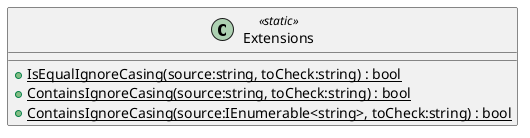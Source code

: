 @startuml
class Extensions <<static>> {
    + {static} IsEqualIgnoreCasing(source:string, toCheck:string) : bool
    + {static} ContainsIgnoreCasing(source:string, toCheck:string) : bool
    + {static} ContainsIgnoreCasing(source:IEnumerable<string>, toCheck:string) : bool
}
@enduml
